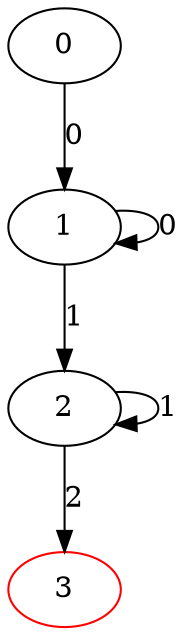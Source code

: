 digraph Avtomatic {
0
1
2
3 [color = red]
	0->1[label=0]
	1->1[label=0]
	1->2[label=1]
	2->2[label=1]
	2->3[label=2]
}